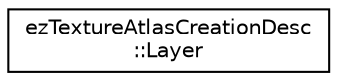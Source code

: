 digraph "Graphical Class Hierarchy"
{
 // LATEX_PDF_SIZE
  edge [fontname="Helvetica",fontsize="10",labelfontname="Helvetica",labelfontsize="10"];
  node [fontname="Helvetica",fontsize="10",shape=record];
  rankdir="LR";
  Node0 [label="ezTextureAtlasCreationDesc\l::Layer",height=0.2,width=0.4,color="black", fillcolor="white", style="filled",URL="$d8/d35/structez_texture_atlas_creation_desc_1_1_layer.htm",tooltip=" "];
}
